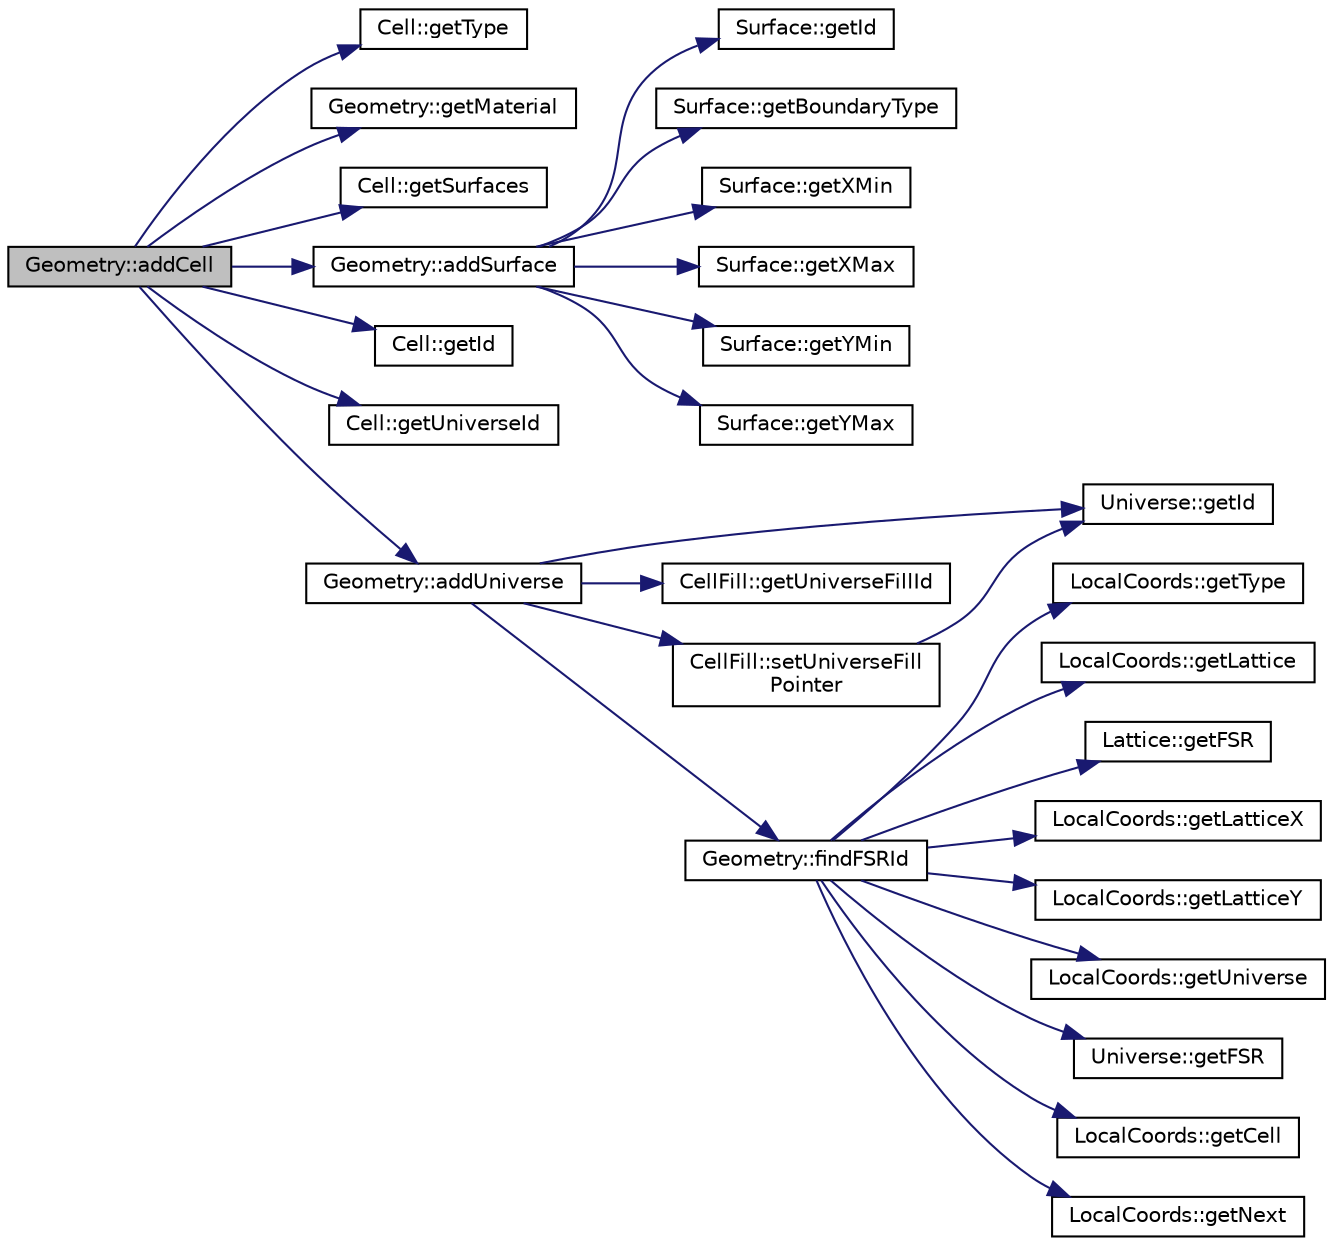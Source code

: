 digraph "Geometry::addCell"
{
  edge [fontname="Helvetica",fontsize="10",labelfontname="Helvetica",labelfontsize="10"];
  node [fontname="Helvetica",fontsize="10",shape=record];
  rankdir="LR";
  Node1 [label="Geometry::addCell",height=0.2,width=0.4,color="black", fillcolor="grey75", style="filled" fontcolor="black"];
  Node1 -> Node2 [color="midnightblue",fontsize="10",style="solid",fontname="Helvetica"];
  Node2 [label="Cell::getType",height=0.2,width=0.4,color="black", fillcolor="white", style="filled",URL="$classCell.html#af0421cc4cbb034947b2b7ec18c6df7d0",tooltip="Return the Cell type (FILL or MATERIAL)."];
  Node1 -> Node3 [color="midnightblue",fontsize="10",style="solid",fontname="Helvetica"];
  Node3 [label="Geometry::getMaterial",height=0.2,width=0.4,color="black", fillcolor="white", style="filled",URL="$classGeometry.html#af6cb323d79275e9540d7ba4e81bccebf",tooltip="Return a pointer to a Material object in the Geometry."];
  Node1 -> Node4 [color="midnightblue",fontsize="10",style="solid",fontname="Helvetica"];
  Node4 [label="Cell::getSurfaces",height=0.2,width=0.4,color="black", fillcolor="white", style="filled",URL="$classCell.html#a8c9b3117ae5909be0dd1c2c9cf4f99ce",tooltip="Return the std::map of Surface pointers and halfspaces (+/-1) for all surfaces bounding the Cell..."];
  Node1 -> Node5 [color="midnightblue",fontsize="10",style="solid",fontname="Helvetica"];
  Node5 [label="Geometry::addSurface",height=0.2,width=0.4,color="black", fillcolor="white", style="filled",URL="$classGeometry.html#ae0c48bef75b8bd549ad5ad6edfa4644d",tooltip="Add a Surface to the Geometry."];
  Node5 -> Node6 [color="midnightblue",fontsize="10",style="solid",fontname="Helvetica"];
  Node6 [label="Surface::getId",height=0.2,width=0.4,color="black", fillcolor="white", style="filled",URL="$classSurface.html#a017d43ba277780965b6d5aa928a635fc",tooltip="Return the Surface&#39;s user-defined ID."];
  Node5 -> Node7 [color="midnightblue",fontsize="10",style="solid",fontname="Helvetica"];
  Node7 [label="Surface::getBoundaryType",height=0.2,width=0.4,color="black", fillcolor="white", style="filled",URL="$classSurface.html#afa3ef1b6a8b18d04240ee1a3bc908780",tooltip="Returns the type of boundary conditions for this Surface (REFLECTIVE, VACUUM or BOUNDARY_NONE)"];
  Node5 -> Node8 [color="midnightblue",fontsize="10",style="solid",fontname="Helvetica"];
  Node8 [label="Surface::getXMin",height=0.2,width=0.4,color="black", fillcolor="white", style="filled",URL="$classSurface.html#a3baea26cc38b6fb0d194fca014018174",tooltip="Returns the minimum x value on this Surface."];
  Node5 -> Node9 [color="midnightblue",fontsize="10",style="solid",fontname="Helvetica"];
  Node9 [label="Surface::getXMax",height=0.2,width=0.4,color="black", fillcolor="white", style="filled",URL="$classSurface.html#aff659fd1b2d547d8b59df1b804d4098b",tooltip="Returns the maximum x value on this Surface."];
  Node5 -> Node10 [color="midnightblue",fontsize="10",style="solid",fontname="Helvetica"];
  Node10 [label="Surface::getYMin",height=0.2,width=0.4,color="black", fillcolor="white", style="filled",URL="$classSurface.html#a294b8bd2f04b3b938cc7c31cc4f941f3",tooltip="Returns the minimum y value on this Surface."];
  Node5 -> Node11 [color="midnightblue",fontsize="10",style="solid",fontname="Helvetica"];
  Node11 [label="Surface::getYMax",height=0.2,width=0.4,color="black", fillcolor="white", style="filled",URL="$classSurface.html#a1ffa35335f366974886fa7c36b564fef",tooltip="Returns the maximum y value on this Surface."];
  Node1 -> Node12 [color="midnightblue",fontsize="10",style="solid",fontname="Helvetica"];
  Node12 [label="Cell::getId",height=0.2,width=0.4,color="black", fillcolor="white", style="filled",URL="$classCell.html#a39543fd6c83589e92363e461f3f50336",tooltip="Return the Cell&#39;s user-specified ID."];
  Node1 -> Node13 [color="midnightblue",fontsize="10",style="solid",fontname="Helvetica"];
  Node13 [label="Cell::getUniverseId",height=0.2,width=0.4,color="black", fillcolor="white", style="filled",URL="$classCell.html#aff9ec2bde8c171e92241588a2215a2a3",tooltip="Return the ID of the Universe within which this Cell resides."];
  Node1 -> Node14 [color="midnightblue",fontsize="10",style="solid",fontname="Helvetica"];
  Node14 [label="Geometry::addUniverse",height=0.2,width=0.4,color="black", fillcolor="white", style="filled",URL="$classGeometry.html#a5c928795dfb3da715a7dacc7961414e9",tooltip="Add a Universe to the Geometry."];
  Node14 -> Node15 [color="midnightblue",fontsize="10",style="solid",fontname="Helvetica"];
  Node15 [label="Universe::getId",height=0.2,width=0.4,color="black", fillcolor="white", style="filled",URL="$classUniverse.html#ae0686929fcba2aa1580bc64c3230cb21"];
  Node14 -> Node16 [color="midnightblue",fontsize="10",style="solid",fontname="Helvetica"];
  Node16 [label="CellFill::getUniverseFillId",height=0.2,width=0.4,color="black", fillcolor="white", style="filled",URL="$classCellFill.html#a232ce5ae20d99af538e1db21c7b5d290",tooltip="Return the ID of the Universe filling this Cell."];
  Node14 -> Node17 [color="midnightblue",fontsize="10",style="solid",fontname="Helvetica"];
  Node17 [label="CellFill::setUniverseFill\lPointer",height=0.2,width=0.4,color="black", fillcolor="white", style="filled",URL="$classCellFill.html#a557f647cc02f782866db15f5f7f04104",tooltip="Set a pointer to the Universe filling this CellFill."];
  Node17 -> Node15 [color="midnightblue",fontsize="10",style="solid",fontname="Helvetica"];
  Node14 -> Node18 [color="midnightblue",fontsize="10",style="solid",fontname="Helvetica"];
  Node18 [label="Geometry::findFSRId",height=0.2,width=0.4,color="black", fillcolor="white", style="filled",URL="$classGeometry.html#ac6025e6ed8673a109e406733e3c2ca05",tooltip="Find and return the ID of the flat source region that a given LocalCoords object resides within..."];
  Node18 -> Node19 [color="midnightblue",fontsize="10",style="solid",fontname="Helvetica"];
  Node19 [label="LocalCoords::getType",height=0.2,width=0.4,color="black", fillcolor="white", style="filled",URL="$classLocalCoords.html#a756dbd3f1b8fa9084f584b593af2b066",tooltip="Return the level (UNIV or LAT) of this LocalCoords."];
  Node18 -> Node20 [color="midnightblue",fontsize="10",style="solid",fontname="Helvetica"];
  Node20 [label="LocalCoords::getLattice",height=0.2,width=0.4,color="black", fillcolor="white", style="filled",URL="$classLocalCoords.html#abd2c9a1c25b7122f6db3e5cba016be6d",tooltip="Return the ID of the Lattice within which this LocalCoords resides."];
  Node18 -> Node21 [color="midnightblue",fontsize="10",style="solid",fontname="Helvetica"];
  Node21 [label="Lattice::getFSR",height=0.2,width=0.4,color="black", fillcolor="white", style="filled",URL="$classLattice.html#af74a22376668c13049970a531b525efe",tooltip="Return the id of a flat source region base index (smallest FSR region id within a specific Lattice ce..."];
  Node18 -> Node22 [color="midnightblue",fontsize="10",style="solid",fontname="Helvetica"];
  Node22 [label="LocalCoords::getLatticeX",height=0.2,width=0.4,color="black", fillcolor="white", style="filled",URL="$classLocalCoords.html#a76cbf2526be775cbedf32f7462041c73",tooltip="Return the first index of the Lattice cell within which this LocalCoords resides."];
  Node18 -> Node23 [color="midnightblue",fontsize="10",style="solid",fontname="Helvetica"];
  Node23 [label="LocalCoords::getLatticeY",height=0.2,width=0.4,color="black", fillcolor="white", style="filled",URL="$classLocalCoords.html#a85f31e3a35b45d738f94237a11514aac",tooltip="Return the second index of the Lattice cell within which this LocalCoords resides."];
  Node18 -> Node24 [color="midnightblue",fontsize="10",style="solid",fontname="Helvetica"];
  Node24 [label="LocalCoords::getUniverse",height=0.2,width=0.4,color="black", fillcolor="white", style="filled",URL="$classLocalCoords.html#a746874a431aa9c7c53e0d56731a41fe7",tooltip="Return the ID of the Universe within which this LocalCoords resides."];
  Node18 -> Node25 [color="midnightblue",fontsize="10",style="solid",fontname="Helvetica"];
  Node25 [label="Universe::getFSR",height=0.2,width=0.4,color="black", fillcolor="white", style="filled",URL="$classUniverse.html#a2545de3832105c879395d4fa6b639b55",tooltip="Returns the local ID for the FSR representing a Cell in this Universe."];
  Node18 -> Node26 [color="midnightblue",fontsize="10",style="solid",fontname="Helvetica"];
  Node26 [label="LocalCoords::getCell",height=0.2,width=0.4,color="black", fillcolor="white", style="filled",URL="$classLocalCoords.html#a3cca83a3745f138c0ba4f62dcd6c3de2",tooltip="Return the ID of the Cell within which this LocalCoords resides."];
  Node18 -> Node27 [color="midnightblue",fontsize="10",style="solid",fontname="Helvetica"];
  Node27 [label="LocalCoords::getNext",height=0.2,width=0.4,color="black", fillcolor="white", style="filled",URL="$classLocalCoords.html#a2072734614ca0d7b945fd20ed59f4594",tooltip="Return a pointer to the LocalCoord at the next lower nested Universe level if one exists..."];
}
